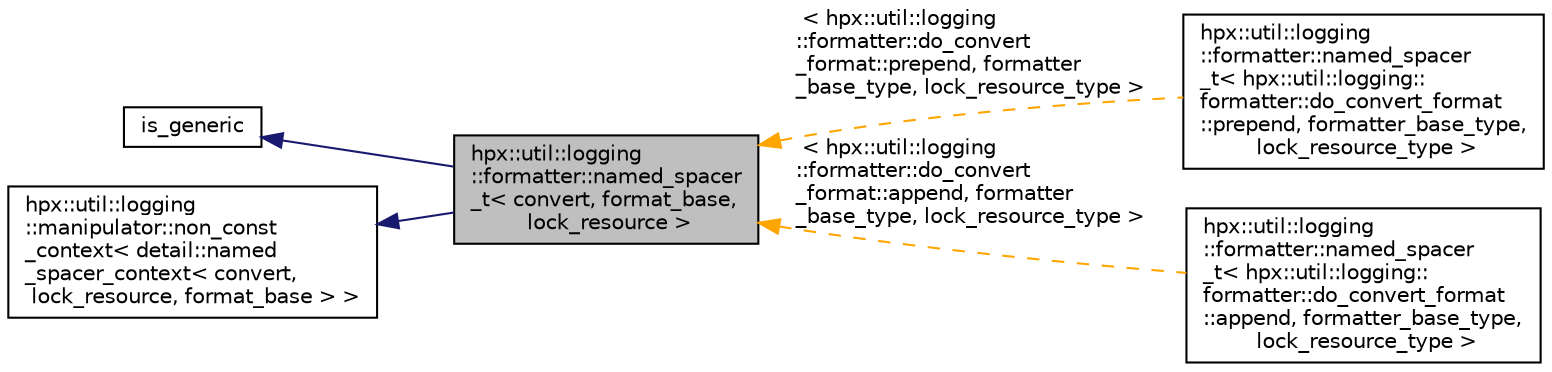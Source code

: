 digraph "hpx::util::logging::formatter::named_spacer_t&lt; convert, format_base, lock_resource &gt;"
{
  edge [fontname="Helvetica",fontsize="10",labelfontname="Helvetica",labelfontsize="10"];
  node [fontname="Helvetica",fontsize="10",shape=record];
  rankdir="LR";
  Node0 [label="hpx::util::logging\l::formatter::named_spacer\l_t\< convert, format_base,\l lock_resource \>",height=0.2,width=0.4,color="black", fillcolor="grey75", style="filled", fontcolor="black"];
  Node1 -> Node0 [dir="back",color="midnightblue",fontsize="10",style="solid",fontname="Helvetica"];
  Node1 [label="is_generic",height=0.2,width=0.4,color="black", fillcolor="white", style="filled",URL="$d3/d73/structhpx_1_1util_1_1logging_1_1manipulator_1_1is__generic.html",tooltip="Represents a generic manipulator (formatter or destination) "];
  Node2 -> Node0 [dir="back",color="midnightblue",fontsize="10",style="solid",fontname="Helvetica"];
  Node2 [label="hpx::util::logging\l::manipulator::non_const\l_context\< detail::named\l_spacer_context\< convert,\l lock_resource, format_base \> \>",height=0.2,width=0.4,color="black", fillcolor="white", style="filled",URL="$d1/db7/structhpx_1_1util_1_1logging_1_1manipulator_1_1non__const__context.html",tooltip="In case your manipulator (formatter or destination) needs to hold non-const context information..."];
  Node0 -> Node3 [dir="back",color="orange",fontsize="10",style="dashed",label=" \< hpx::util::logging\l::formatter::do_convert\l_format::prepend, formatter\l_base_type, lock_resource_type \>" ,fontname="Helvetica"];
  Node3 [label="hpx::util::logging\l::formatter::named_spacer\l_t\< hpx::util::logging::\lformatter::do_convert_format\l::prepend, formatter_base_type,\l lock_resource_type \>",height=0.2,width=0.4,color="black", fillcolor="white", style="filled",URL="$d5/da7/structhpx_1_1util_1_1logging_1_1formatter_1_1named__spacer__t.html"];
  Node0 -> Node4 [dir="back",color="orange",fontsize="10",style="dashed",label=" \< hpx::util::logging\l::formatter::do_convert\l_format::append, formatter\l_base_type, lock_resource_type \>" ,fontname="Helvetica"];
  Node4 [label="hpx::util::logging\l::formatter::named_spacer\l_t\< hpx::util::logging::\lformatter::do_convert_format\l::append, formatter_base_type,\l lock_resource_type \>",height=0.2,width=0.4,color="black", fillcolor="white", style="filled",URL="$d5/da7/structhpx_1_1util_1_1logging_1_1formatter_1_1named__spacer__t.html"];
}
